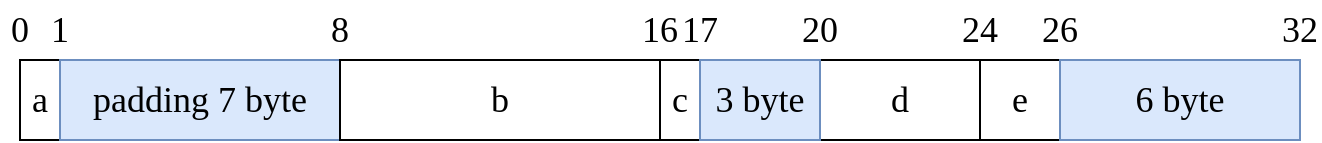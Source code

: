 <mxfile version="24.6.2" type="device" pages="2">
  <diagram name="第 1 页" id="46Zrd0iJwMScSvs5y197">
    <mxGraphModel dx="1194" dy="778" grid="1" gridSize="10" guides="1" tooltips="1" connect="1" arrows="1" fold="1" page="1" pageScale="1" pageWidth="827" pageHeight="1169" math="0" shadow="0">
      <root>
        <mxCell id="0" />
        <mxCell id="1" parent="0" />
        <mxCell id="Ppn77eBn_sVnncAJUcUj-1" value="a" style="rounded=0;whiteSpace=wrap;html=1;fontFamily=Times New Roman;fontSize=18;" vertex="1" parent="1">
          <mxGeometry x="80" y="160" width="20" height="40" as="geometry" />
        </mxCell>
        <mxCell id="Ppn77eBn_sVnncAJUcUj-2" value="padding 7 byte" style="rounded=0;whiteSpace=wrap;html=1;fontFamily=Times New Roman;fontSize=18;fillColor=#dae8fc;strokeColor=#6c8ebf;" vertex="1" parent="1">
          <mxGeometry x="100" y="160" width="140" height="40" as="geometry" />
        </mxCell>
        <mxCell id="Ppn77eBn_sVnncAJUcUj-4" value="b" style="rounded=0;whiteSpace=wrap;html=1;fontFamily=Times New Roman;fontSize=18;" vertex="1" parent="1">
          <mxGeometry x="240" y="160" width="160" height="40" as="geometry" />
        </mxCell>
        <mxCell id="Ppn77eBn_sVnncAJUcUj-5" value="d" style="rounded=0;whiteSpace=wrap;html=1;fontFamily=Times New Roman;fontSize=18;" vertex="1" parent="1">
          <mxGeometry x="480" y="160" width="80" height="40" as="geometry" />
        </mxCell>
        <mxCell id="Ppn77eBn_sVnncAJUcUj-6" value="c" style="rounded=0;whiteSpace=wrap;html=1;fontFamily=Times New Roman;fontSize=18;" vertex="1" parent="1">
          <mxGeometry x="400" y="160" width="20" height="40" as="geometry" />
        </mxCell>
        <mxCell id="Ppn77eBn_sVnncAJUcUj-7" value="3 byte" style="rounded=0;whiteSpace=wrap;html=1;fontFamily=Times New Roman;fontSize=18;fillColor=#dae8fc;strokeColor=#6c8ebf;" vertex="1" parent="1">
          <mxGeometry x="420" y="160" width="60" height="40" as="geometry" />
        </mxCell>
        <mxCell id="Ppn77eBn_sVnncAJUcUj-8" value="e" style="rounded=0;whiteSpace=wrap;html=1;fontFamily=Times New Roman;fontSize=18;" vertex="1" parent="1">
          <mxGeometry x="560" y="160" width="40" height="40" as="geometry" />
        </mxCell>
        <mxCell id="Ppn77eBn_sVnncAJUcUj-9" value="6 byte" style="rounded=0;whiteSpace=wrap;html=1;fontFamily=Times New Roman;fontSize=18;fillColor=#dae8fc;strokeColor=#6c8ebf;" vertex="1" parent="1">
          <mxGeometry x="600" y="160" width="120" height="40" as="geometry" />
        </mxCell>
        <mxCell id="Ppn77eBn_sVnncAJUcUj-10" value="0" style="text;html=1;align=center;verticalAlign=middle;whiteSpace=wrap;rounded=0;fontFamily=Times New Roman;fontSize=18;" vertex="1" parent="1">
          <mxGeometry x="70" y="130" width="20" height="30" as="geometry" />
        </mxCell>
        <mxCell id="Ppn77eBn_sVnncAJUcUj-13" value="8" style="text;html=1;align=center;verticalAlign=middle;whiteSpace=wrap;rounded=0;fontFamily=Times New Roman;fontSize=18;" vertex="1" parent="1">
          <mxGeometry x="230" y="130" width="20" height="30" as="geometry" />
        </mxCell>
        <mxCell id="Ppn77eBn_sVnncAJUcUj-15" value="16" style="text;html=1;align=center;verticalAlign=middle;whiteSpace=wrap;rounded=0;fontFamily=Times New Roman;fontSize=18;" vertex="1" parent="1">
          <mxGeometry x="390" y="130" width="20" height="30" as="geometry" />
        </mxCell>
        <mxCell id="Ppn77eBn_sVnncAJUcUj-16" value="20" style="text;html=1;align=center;verticalAlign=middle;whiteSpace=wrap;rounded=0;fontFamily=Times New Roman;fontSize=18;" vertex="1" parent="1">
          <mxGeometry x="470" y="130" width="20" height="30" as="geometry" />
        </mxCell>
        <mxCell id="Ppn77eBn_sVnncAJUcUj-18" value="1" style="text;html=1;align=center;verticalAlign=middle;whiteSpace=wrap;rounded=0;fontFamily=Times New Roman;fontSize=18;" vertex="1" parent="1">
          <mxGeometry x="90" y="130" width="20" height="30" as="geometry" />
        </mxCell>
        <mxCell id="Ppn77eBn_sVnncAJUcUj-19" value="26" style="text;html=1;align=center;verticalAlign=middle;whiteSpace=wrap;rounded=0;fontFamily=Times New Roman;fontSize=18;" vertex="1" parent="1">
          <mxGeometry x="590" y="130" width="20" height="30" as="geometry" />
        </mxCell>
        <mxCell id="Ppn77eBn_sVnncAJUcUj-20" value="32" style="text;html=1;align=center;verticalAlign=middle;whiteSpace=wrap;rounded=0;fontFamily=Times New Roman;fontSize=18;" vertex="1" parent="1">
          <mxGeometry x="710" y="130" width="20" height="30" as="geometry" />
        </mxCell>
        <mxCell id="Ppn77eBn_sVnncAJUcUj-21" value="17" style="text;html=1;align=center;verticalAlign=middle;whiteSpace=wrap;rounded=0;fontFamily=Times New Roman;fontSize=18;" vertex="1" parent="1">
          <mxGeometry x="410" y="130" width="20" height="30" as="geometry" />
        </mxCell>
        <mxCell id="Ppn77eBn_sVnncAJUcUj-24" value="24" style="text;html=1;align=center;verticalAlign=middle;whiteSpace=wrap;rounded=0;fontFamily=Times New Roman;fontSize=18;" vertex="1" parent="1">
          <mxGeometry x="550" y="130" width="20" height="30" as="geometry" />
        </mxCell>
      </root>
    </mxGraphModel>
  </diagram>
  <diagram id="ytcJ1lwzdRhyq6aPEO6q" name="第 2 页">
    <mxGraphModel dx="1194" dy="778" grid="1" gridSize="10" guides="1" tooltips="1" connect="1" arrows="1" fold="1" page="1" pageScale="1" pageWidth="827" pageHeight="1169" math="0" shadow="0">
      <root>
        <mxCell id="0" />
        <mxCell id="1" parent="0" />
        <mxCell id="tlgt-P076Lk0Uy_xclqz-1" value="a" style="rounded=0;whiteSpace=wrap;html=1;fontFamily=Times New Roman;fontSize=18;" vertex="1" parent="1">
          <mxGeometry x="200" y="160" width="20" height="40" as="geometry" />
        </mxCell>
        <mxCell id="tlgt-P076Lk0Uy_xclqz-3" value="b" style="rounded=0;whiteSpace=wrap;html=1;fontFamily=Times New Roman;fontSize=18;" vertex="1" parent="1">
          <mxGeometry x="360" y="160" width="160" height="40" as="geometry" />
        </mxCell>
        <mxCell id="tlgt-P076Lk0Uy_xclqz-4" value="d" style="rounded=0;whiteSpace=wrap;html=1;fontFamily=Times New Roman;fontSize=18;" vertex="1" parent="1">
          <mxGeometry x="280" y="160" width="80" height="40" as="geometry" />
        </mxCell>
        <mxCell id="tlgt-P076Lk0Uy_xclqz-5" value="c" style="rounded=0;whiteSpace=wrap;html=1;fontFamily=Times New Roman;fontSize=18;" vertex="1" parent="1">
          <mxGeometry x="220" y="160" width="20" height="40" as="geometry" />
        </mxCell>
        <mxCell id="tlgt-P076Lk0Uy_xclqz-7" value="e" style="rounded=0;whiteSpace=wrap;html=1;fontFamily=Times New Roman;fontSize=18;" vertex="1" parent="1">
          <mxGeometry x="240" y="160" width="40" height="40" as="geometry" />
        </mxCell>
        <mxCell id="tlgt-P076Lk0Uy_xclqz-9" value="0" style="text;html=1;align=center;verticalAlign=middle;whiteSpace=wrap;rounded=0;fontFamily=Times New Roman;fontSize=18;" vertex="1" parent="1">
          <mxGeometry x="190" y="130" width="20" height="30" as="geometry" />
        </mxCell>
        <mxCell id="tlgt-P076Lk0Uy_xclqz-10" value="8" style="text;html=1;align=center;verticalAlign=middle;whiteSpace=wrap;rounded=0;fontFamily=Times New Roman;fontSize=18;" vertex="1" parent="1">
          <mxGeometry x="350" y="130" width="20" height="30" as="geometry" />
        </mxCell>
        <mxCell id="tlgt-P076Lk0Uy_xclqz-11" value="16" style="text;html=1;align=center;verticalAlign=middle;whiteSpace=wrap;rounded=0;fontFamily=Times New Roman;fontSize=18;" vertex="1" parent="1">
          <mxGeometry x="510" y="130" width="20" height="30" as="geometry" />
        </mxCell>
        <mxCell id="tlgt-P076Lk0Uy_xclqz-13" value="1" style="text;html=1;align=center;verticalAlign=middle;whiteSpace=wrap;rounded=0;fontFamily=Times New Roman;fontSize=18;" vertex="1" parent="1">
          <mxGeometry x="210" y="130" width="20" height="30" as="geometry" />
        </mxCell>
        <mxCell id="tlgt-P076Lk0Uy_xclqz-16" value="2" style="text;html=1;align=center;verticalAlign=middle;whiteSpace=wrap;rounded=0;fontFamily=Times New Roman;fontSize=18;" vertex="1" parent="1">
          <mxGeometry x="230" y="130" width="20" height="30" as="geometry" />
        </mxCell>
        <mxCell id="tlgt-P076Lk0Uy_xclqz-17" value="4" style="text;html=1;align=center;verticalAlign=middle;whiteSpace=wrap;rounded=0;fontFamily=Times New Roman;fontSize=18;" vertex="1" parent="1">
          <mxGeometry x="270" y="130" width="20" height="30" as="geometry" />
        </mxCell>
      </root>
    </mxGraphModel>
  </diagram>
</mxfile>
